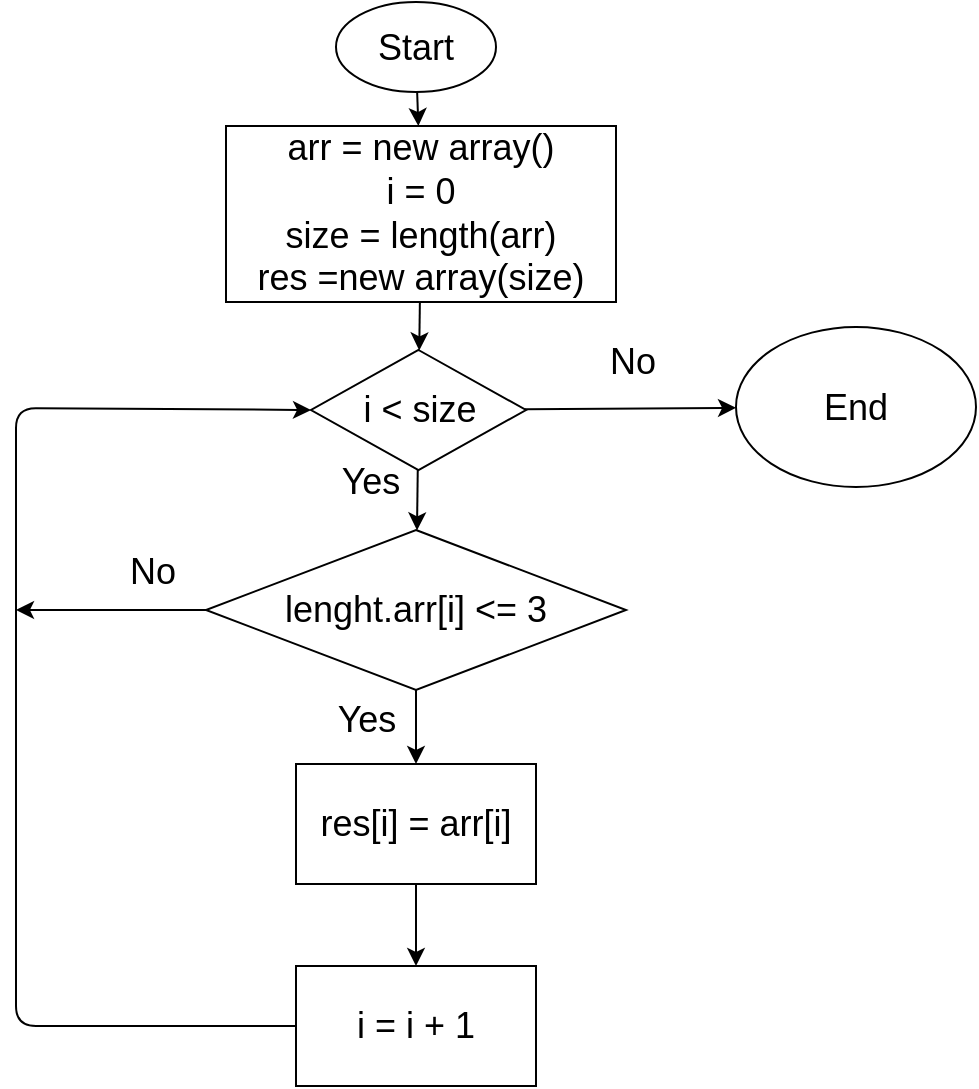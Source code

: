 <mxfile>
    <diagram id="YUnte99SxxVP0t-3BkZa" name="Страница 1">
        <mxGraphModel dx="892" dy="609" grid="1" gridSize="15" guides="1" tooltips="1" connect="1" arrows="1" fold="1" page="1" pageScale="1" pageWidth="827" pageHeight="1169" math="0" shadow="0">
            <root>
                <mxCell id="0"/>
                <mxCell id="1" parent="0"/>
                <mxCell id="4" value="" style="edgeStyle=none;html=1;strokeWidth=1;fontSize=18;" edge="1" parent="1" source="2" target="3">
                    <mxGeometry relative="1" as="geometry"/>
                </mxCell>
                <mxCell id="2" value="Start" style="ellipse;whiteSpace=wrap;html=1;strokeWidth=1;fontSize=18;" vertex="1" parent="1">
                    <mxGeometry x="280" width="80" height="45" as="geometry"/>
                </mxCell>
                <mxCell id="7" value="" style="edgeStyle=none;html=1;fontSize=18;strokeWidth=1;" edge="1" parent="1" source="3" target="6">
                    <mxGeometry relative="1" as="geometry"/>
                </mxCell>
                <mxCell id="3" value="arr = new array()&lt;br&gt;i = 0&lt;br style=&quot;font-size: 18px&quot;&gt;size = length(arr)&lt;br style=&quot;font-size: 18px&quot;&gt;res =new array(size)" style="whiteSpace=wrap;html=1;strokeWidth=1;fontSize=18;" vertex="1" parent="1">
                    <mxGeometry x="225" y="62" width="195" height="88" as="geometry"/>
                </mxCell>
                <mxCell id="9" value="" style="edgeStyle=none;html=1;fontSize=18;strokeWidth=1;" edge="1" parent="1" source="6" target="8">
                    <mxGeometry relative="1" as="geometry"/>
                </mxCell>
                <mxCell id="18" style="edgeStyle=none;html=1;fontSize=18;strokeWidth=1;" edge="1" parent="1" source="6" target="21">
                    <mxGeometry relative="1" as="geometry">
                        <mxPoint x="540" y="202.5" as="targetPoint"/>
                    </mxGeometry>
                </mxCell>
                <mxCell id="6" value="i &amp;lt; size" style="rhombus;whiteSpace=wrap;html=1;fontSize=18;strokeWidth=1;" vertex="1" parent="1">
                    <mxGeometry x="267.5" y="174" width="107.5" height="60" as="geometry"/>
                </mxCell>
                <mxCell id="11" value="" style="edgeStyle=none;html=1;fontSize=18;strokeWidth=1;" edge="1" parent="1" source="8" target="10">
                    <mxGeometry relative="1" as="geometry"/>
                </mxCell>
                <mxCell id="15" style="edgeStyle=none;html=1;fontSize=18;strokeWidth=1;" edge="1" parent="1" source="8">
                    <mxGeometry relative="1" as="geometry">
                        <mxPoint x="120" y="304" as="targetPoint"/>
                    </mxGeometry>
                </mxCell>
                <mxCell id="8" value="lenght.arr[i] &amp;lt;= 3" style="rhombus;whiteSpace=wrap;html=1;fontSize=18;strokeWidth=1;" vertex="1" parent="1">
                    <mxGeometry x="215" y="264" width="210" height="80" as="geometry"/>
                </mxCell>
                <mxCell id="13" value="" style="edgeStyle=none;html=1;fontSize=18;strokeWidth=1;" edge="1" parent="1" source="10" target="12">
                    <mxGeometry relative="1" as="geometry"/>
                </mxCell>
                <mxCell id="10" value="res[i] = arr[i]" style="whiteSpace=wrap;html=1;fontSize=18;strokeWidth=1;" vertex="1" parent="1">
                    <mxGeometry x="260" y="381" width="120" height="60" as="geometry"/>
                </mxCell>
                <mxCell id="14" style="edgeStyle=none;html=1;entryX=0;entryY=0.5;entryDx=0;entryDy=0;fontSize=18;strokeWidth=1;" edge="1" parent="1" source="12" target="6">
                    <mxGeometry relative="1" as="geometry">
                        <Array as="points">
                            <mxPoint x="120" y="512"/>
                            <mxPoint x="120" y="203"/>
                        </Array>
                    </mxGeometry>
                </mxCell>
                <mxCell id="12" value="i = i + 1" style="whiteSpace=wrap;html=1;fontSize=18;strokeWidth=1;" vertex="1" parent="1">
                    <mxGeometry x="260" y="482" width="120" height="60" as="geometry"/>
                </mxCell>
                <mxCell id="16" value="Yes" style="text;html=1;align=center;verticalAlign=middle;resizable=0;points=[];autosize=1;strokeColor=none;fillColor=none;fontSize=18;" vertex="1" parent="1">
                    <mxGeometry x="274" y="225" width="45" height="30" as="geometry"/>
                </mxCell>
                <mxCell id="17" value="Yes" style="text;html=1;align=center;verticalAlign=middle;resizable=0;points=[];autosize=1;strokeColor=none;fillColor=none;fontSize=18;" vertex="1" parent="1">
                    <mxGeometry x="272.5" y="344" width="45" height="30" as="geometry"/>
                </mxCell>
                <mxCell id="19" value="No" style="text;html=1;align=center;verticalAlign=middle;resizable=0;points=[];autosize=1;strokeColor=none;fillColor=none;fontSize=18;" vertex="1" parent="1">
                    <mxGeometry x="405" y="165" width="45" height="30" as="geometry"/>
                </mxCell>
                <mxCell id="20" value="No" style="text;html=1;align=center;verticalAlign=middle;resizable=0;points=[];autosize=1;strokeColor=none;fillColor=none;fontSize=18;" vertex="1" parent="1">
                    <mxGeometry x="165" y="270" width="45" height="30" as="geometry"/>
                </mxCell>
                <mxCell id="21" value="End" style="ellipse;whiteSpace=wrap;html=1;fontSize=18;strokeWidth=1;" vertex="1" parent="1">
                    <mxGeometry x="480" y="162.5" width="120" height="80" as="geometry"/>
                </mxCell>
            </root>
        </mxGraphModel>
    </diagram>
</mxfile>
